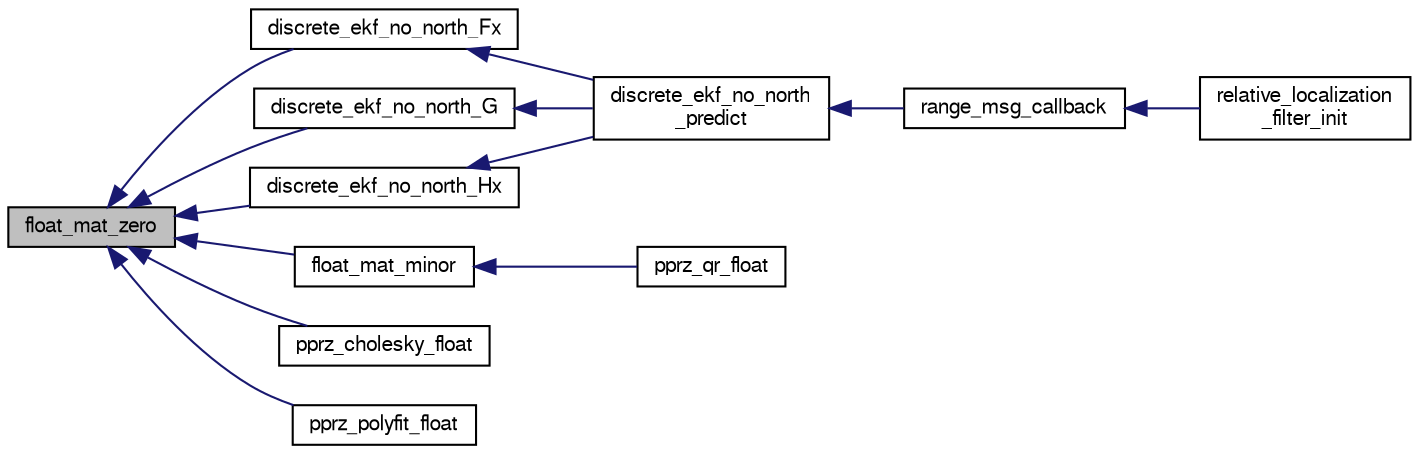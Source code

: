 digraph "float_mat_zero"
{
  edge [fontname="FreeSans",fontsize="10",labelfontname="FreeSans",labelfontsize="10"];
  node [fontname="FreeSans",fontsize="10",shape=record];
  rankdir="LR";
  Node1 [label="float_mat_zero",height=0.2,width=0.4,color="black", fillcolor="grey75", style="filled", fontcolor="black"];
  Node1 -> Node2 [dir="back",color="midnightblue",fontsize="10",style="solid",fontname="FreeSans"];
  Node2 [label="discrete_ekf_no_north_Fx",height=0.2,width=0.4,color="black", fillcolor="white", style="filled",URL="$discrete__ekf__no__north_8h.html#aa78ef67ab8d75ab39ea401604050d9a4"];
  Node2 -> Node3 [dir="back",color="midnightblue",fontsize="10",style="solid",fontname="FreeSans"];
  Node3 [label="discrete_ekf_no_north\l_predict",height=0.2,width=0.4,color="black", fillcolor="white", style="filled",URL="$discrete__ekf__no__north_8h.html#a9c8f63c841b28afe4f2ef76ca5dbdb9c"];
  Node3 -> Node4 [dir="back",color="midnightblue",fontsize="10",style="solid",fontname="FreeSans"];
  Node4 [label="range_msg_callback",height=0.2,width=0.4,color="black", fillcolor="white", style="filled",URL="$relative__localization__filter_8c.html#a9a5ee6ec3e44ff9f7cea260d969d6ddf"];
  Node4 -> Node5 [dir="back",color="midnightblue",fontsize="10",style="solid",fontname="FreeSans"];
  Node5 [label="relative_localization\l_filter_init",height=0.2,width=0.4,color="black", fillcolor="white", style="filled",URL="$relative__localization__filter_8h.html#a6da4d8bf05d9240f503606d63b6be761"];
  Node1 -> Node6 [dir="back",color="midnightblue",fontsize="10",style="solid",fontname="FreeSans"];
  Node6 [label="discrete_ekf_no_north_G",height=0.2,width=0.4,color="black", fillcolor="white", style="filled",URL="$discrete__ekf__no__north_8h.html#adc0389d92f87b2725f5396b1b5b0e743"];
  Node6 -> Node3 [dir="back",color="midnightblue",fontsize="10",style="solid",fontname="FreeSans"];
  Node1 -> Node7 [dir="back",color="midnightblue",fontsize="10",style="solid",fontname="FreeSans"];
  Node7 [label="discrete_ekf_no_north_Hx",height=0.2,width=0.4,color="black", fillcolor="white", style="filled",URL="$discrete__ekf__no__north_8h.html#a3483746f88085fd9718bba006a89e253"];
  Node7 -> Node3 [dir="back",color="midnightblue",fontsize="10",style="solid",fontname="FreeSans"];
  Node1 -> Node8 [dir="back",color="midnightblue",fontsize="10",style="solid",fontname="FreeSans"];
  Node8 [label="float_mat_minor",height=0.2,width=0.4,color="black", fillcolor="white", style="filled",URL="$group__math__algebra__float.html#ga9f40c21573aebc959cca3b87a8329fee",tooltip="matrix minor "];
  Node8 -> Node9 [dir="back",color="midnightblue",fontsize="10",style="solid",fontname="FreeSans"];
  Node9 [label="pprz_qr_float",height=0.2,width=0.4,color="black", fillcolor="white", style="filled",URL="$pprz__matrix__decomp__float_8h.html#ad4f442e8bd54d74ee9437a738788e186",tooltip="QR decomposition. "];
  Node1 -> Node10 [dir="back",color="midnightblue",fontsize="10",style="solid",fontname="FreeSans"];
  Node10 [label="pprz_cholesky_float",height=0.2,width=0.4,color="black", fillcolor="white", style="filled",URL="$pprz__matrix__decomp__float_8h.html#af9d29d8c0da1d82530a5ed4f240e969a",tooltip="Cholesky decomposition. "];
  Node1 -> Node11 [dir="back",color="midnightblue",fontsize="10",style="solid",fontname="FreeSans"];
  Node11 [label="pprz_polyfit_float",height=0.2,width=0.4,color="black", fillcolor="white", style="filled",URL="$pprz__polyfit__float_8h.html#abfdb5a4da651dc25d7361010d48ea2fa",tooltip="Polynomial regression. "];
}
